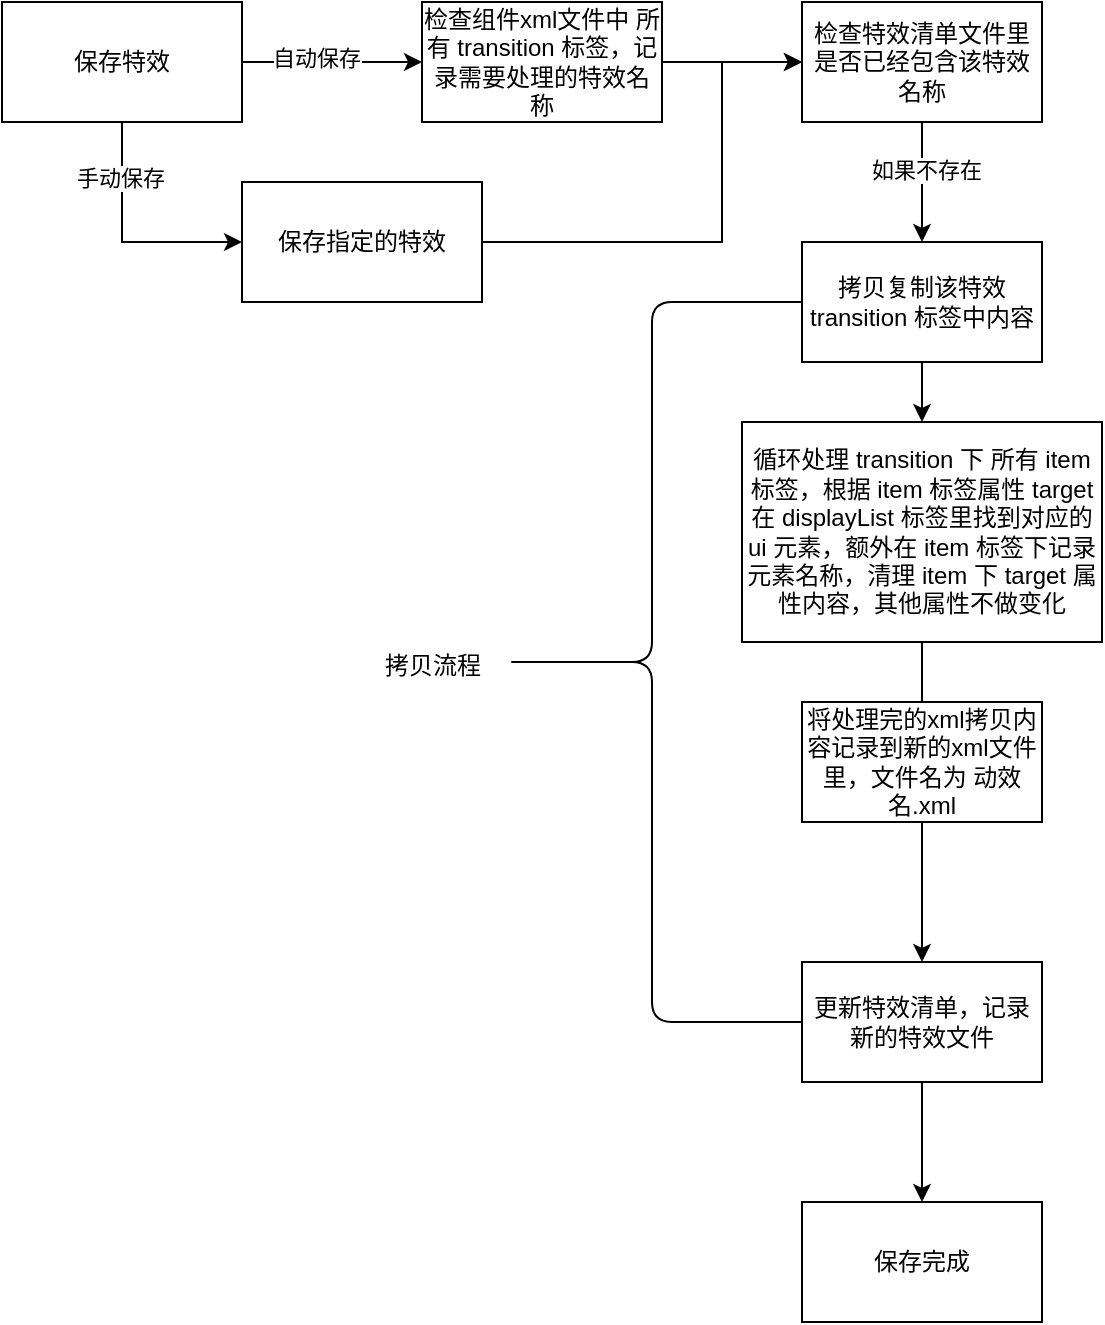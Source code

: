 <mxfile version="22.1.9" type="github">
  <diagram name="第 1 页" id="QcVd1ZgNhZOyaR3dG3_q">
    <mxGraphModel dx="683" dy="395" grid="1" gridSize="10" guides="1" tooltips="1" connect="1" arrows="1" fold="1" page="1" pageScale="1" pageWidth="1600" pageHeight="900" background="none" math="0" shadow="0">
      <root>
        <mxCell id="0" />
        <mxCell id="1" parent="0" />
        <mxCell id="GfHRN2ybtqcf9IKZYvDj-10" style="edgeStyle=orthogonalEdgeStyle;rounded=0;orthogonalLoop=1;jettySize=auto;html=1;" edge="1" parent="1" source="GfHRN2ybtqcf9IKZYvDj-1" target="GfHRN2ybtqcf9IKZYvDj-9">
          <mxGeometry relative="1" as="geometry" />
        </mxCell>
        <mxCell id="GfHRN2ybtqcf9IKZYvDj-38" value="自动保存" style="edgeLabel;html=1;align=center;verticalAlign=middle;resizable=0;points=[];" vertex="1" connectable="0" parent="GfHRN2ybtqcf9IKZYvDj-10">
          <mxGeometry x="-0.178" y="2" relative="1" as="geometry">
            <mxPoint as="offset" />
          </mxGeometry>
        </mxCell>
        <mxCell id="GfHRN2ybtqcf9IKZYvDj-34" value="" style="edgeStyle=orthogonalEdgeStyle;rounded=0;orthogonalLoop=1;jettySize=auto;html=1;" edge="1" parent="1" source="GfHRN2ybtqcf9IKZYvDj-1" target="GfHRN2ybtqcf9IKZYvDj-33">
          <mxGeometry relative="1" as="geometry">
            <Array as="points">
              <mxPoint x="80" y="170" />
            </Array>
          </mxGeometry>
        </mxCell>
        <mxCell id="GfHRN2ybtqcf9IKZYvDj-39" value="手动保存" style="edgeLabel;html=1;align=center;verticalAlign=middle;resizable=0;points=[];" vertex="1" connectable="0" parent="GfHRN2ybtqcf9IKZYvDj-34">
          <mxGeometry x="-0.544" y="-1" relative="1" as="geometry">
            <mxPoint as="offset" />
          </mxGeometry>
        </mxCell>
        <mxCell id="GfHRN2ybtqcf9IKZYvDj-1" value="保存特效" style="rounded=0;whiteSpace=wrap;html=1;" vertex="1" parent="1">
          <mxGeometry x="20" y="50" width="120" height="60" as="geometry" />
        </mxCell>
        <mxCell id="GfHRN2ybtqcf9IKZYvDj-12" style="edgeStyle=orthogonalEdgeStyle;rounded=0;orthogonalLoop=1;jettySize=auto;html=1;" edge="1" parent="1" source="GfHRN2ybtqcf9IKZYvDj-4" target="GfHRN2ybtqcf9IKZYvDj-14">
          <mxGeometry relative="1" as="geometry">
            <mxPoint x="480" y="190" as="targetPoint" />
          </mxGeometry>
        </mxCell>
        <mxCell id="GfHRN2ybtqcf9IKZYvDj-13" value="如果不存在" style="edgeLabel;html=1;align=center;verticalAlign=middle;resizable=0;points=[];" vertex="1" connectable="0" parent="GfHRN2ybtqcf9IKZYvDj-12">
          <mxGeometry x="-0.209" y="2" relative="1" as="geometry">
            <mxPoint as="offset" />
          </mxGeometry>
        </mxCell>
        <mxCell id="GfHRN2ybtqcf9IKZYvDj-4" value="检查特效清单文件里是否已经包含该特效名称" style="rounded=0;whiteSpace=wrap;html=1;" vertex="1" parent="1">
          <mxGeometry x="420" y="50" width="120" height="60" as="geometry" />
        </mxCell>
        <mxCell id="GfHRN2ybtqcf9IKZYvDj-11" style="edgeStyle=orthogonalEdgeStyle;rounded=0;orthogonalLoop=1;jettySize=auto;html=1;" edge="1" parent="1" source="GfHRN2ybtqcf9IKZYvDj-9" target="GfHRN2ybtqcf9IKZYvDj-4">
          <mxGeometry relative="1" as="geometry" />
        </mxCell>
        <mxCell id="GfHRN2ybtqcf9IKZYvDj-9" value="检查组件xml文件中 所有 transition 标签，记录需要处理的特效名称" style="whiteSpace=wrap;html=1;" vertex="1" parent="1">
          <mxGeometry x="230" y="50" width="120" height="60" as="geometry" />
        </mxCell>
        <mxCell id="GfHRN2ybtqcf9IKZYvDj-22" value="" style="edgeStyle=orthogonalEdgeStyle;rounded=0;orthogonalLoop=1;jettySize=auto;html=1;" edge="1" parent="1" source="GfHRN2ybtqcf9IKZYvDj-14" target="GfHRN2ybtqcf9IKZYvDj-21">
          <mxGeometry relative="1" as="geometry" />
        </mxCell>
        <mxCell id="GfHRN2ybtqcf9IKZYvDj-14" value="拷贝复制该特效 transition 标签中内容" style="rounded=0;whiteSpace=wrap;html=1;" vertex="1" parent="1">
          <mxGeometry x="420" y="170" width="120" height="60" as="geometry" />
        </mxCell>
        <mxCell id="GfHRN2ybtqcf9IKZYvDj-24" value="" style="edgeStyle=orthogonalEdgeStyle;rounded=0;orthogonalLoop=1;jettySize=auto;html=1;" edge="1" parent="1" source="GfHRN2ybtqcf9IKZYvDj-21">
          <mxGeometry relative="1" as="geometry">
            <mxPoint x="480" y="410" as="targetPoint" />
          </mxGeometry>
        </mxCell>
        <mxCell id="GfHRN2ybtqcf9IKZYvDj-21" value="循环处理 transition 下 所有 item 标签，根据 item 标签属性 target 在 displayList 标签里找到对应的 ui 元素，额外在 item 标签下记录元素名称，清理 item 下 target 属性内容，其他属性不做变化" style="rounded=0;whiteSpace=wrap;html=1;" vertex="1" parent="1">
          <mxGeometry x="390" y="260" width="180" height="110" as="geometry" />
        </mxCell>
        <mxCell id="GfHRN2ybtqcf9IKZYvDj-29" value="" style="edgeStyle=orthogonalEdgeStyle;rounded=0;orthogonalLoop=1;jettySize=auto;html=1;" edge="1" parent="1" source="GfHRN2ybtqcf9IKZYvDj-25" target="GfHRN2ybtqcf9IKZYvDj-28">
          <mxGeometry relative="1" as="geometry" />
        </mxCell>
        <mxCell id="GfHRN2ybtqcf9IKZYvDj-25" value="将处理完的xml拷贝内容记录到新的xml文件里，文件名为 动效名.xml" style="whiteSpace=wrap;html=1;" vertex="1" parent="1">
          <mxGeometry x="420" y="400" width="120" height="60" as="geometry" />
        </mxCell>
        <mxCell id="GfHRN2ybtqcf9IKZYvDj-26" value="" style="group" vertex="1" connectable="0" parent="1">
          <mxGeometry x="200" y="200" width="220" height="360" as="geometry" />
        </mxCell>
        <mxCell id="GfHRN2ybtqcf9IKZYvDj-17" value="拷贝流程" style="text;html=1;align=center;verticalAlign=middle;resizable=0;points=[];autosize=1;strokeColor=none;fillColor=none;" vertex="1" parent="GfHRN2ybtqcf9IKZYvDj-26">
          <mxGeometry y="167.143" width="70" height="30" as="geometry" />
        </mxCell>
        <mxCell id="GfHRN2ybtqcf9IKZYvDj-18" value="" style="shape=curlyBracket;whiteSpace=wrap;html=1;rounded=1;labelPosition=left;verticalLabelPosition=middle;align=right;verticalAlign=middle;" vertex="1" parent="GfHRN2ybtqcf9IKZYvDj-26">
          <mxGeometry x="70" width="150" height="360" as="geometry" />
        </mxCell>
        <mxCell id="GfHRN2ybtqcf9IKZYvDj-31" value="" style="edgeStyle=orthogonalEdgeStyle;rounded=0;orthogonalLoop=1;jettySize=auto;html=1;" edge="1" parent="1" source="GfHRN2ybtqcf9IKZYvDj-28" target="GfHRN2ybtqcf9IKZYvDj-30">
          <mxGeometry relative="1" as="geometry" />
        </mxCell>
        <mxCell id="GfHRN2ybtqcf9IKZYvDj-28" value="更新特效清单，记录新的特效文件" style="whiteSpace=wrap;html=1;" vertex="1" parent="1">
          <mxGeometry x="420" y="530" width="120" height="60" as="geometry" />
        </mxCell>
        <mxCell id="GfHRN2ybtqcf9IKZYvDj-30" value="保存完成" style="whiteSpace=wrap;html=1;" vertex="1" parent="1">
          <mxGeometry x="420" y="650" width="120" height="60" as="geometry" />
        </mxCell>
        <mxCell id="GfHRN2ybtqcf9IKZYvDj-35" style="edgeStyle=orthogonalEdgeStyle;rounded=0;orthogonalLoop=1;jettySize=auto;html=1;entryX=0;entryY=0.5;entryDx=0;entryDy=0;" edge="1" parent="1" source="GfHRN2ybtqcf9IKZYvDj-33" target="GfHRN2ybtqcf9IKZYvDj-4">
          <mxGeometry relative="1" as="geometry">
            <Array as="points">
              <mxPoint x="380" y="170" />
              <mxPoint x="380" y="80" />
            </Array>
          </mxGeometry>
        </mxCell>
        <mxCell id="GfHRN2ybtqcf9IKZYvDj-33" value="保存指定的特效" style="rounded=0;whiteSpace=wrap;html=1;" vertex="1" parent="1">
          <mxGeometry x="140" y="140" width="120" height="60" as="geometry" />
        </mxCell>
      </root>
    </mxGraphModel>
  </diagram>
</mxfile>
